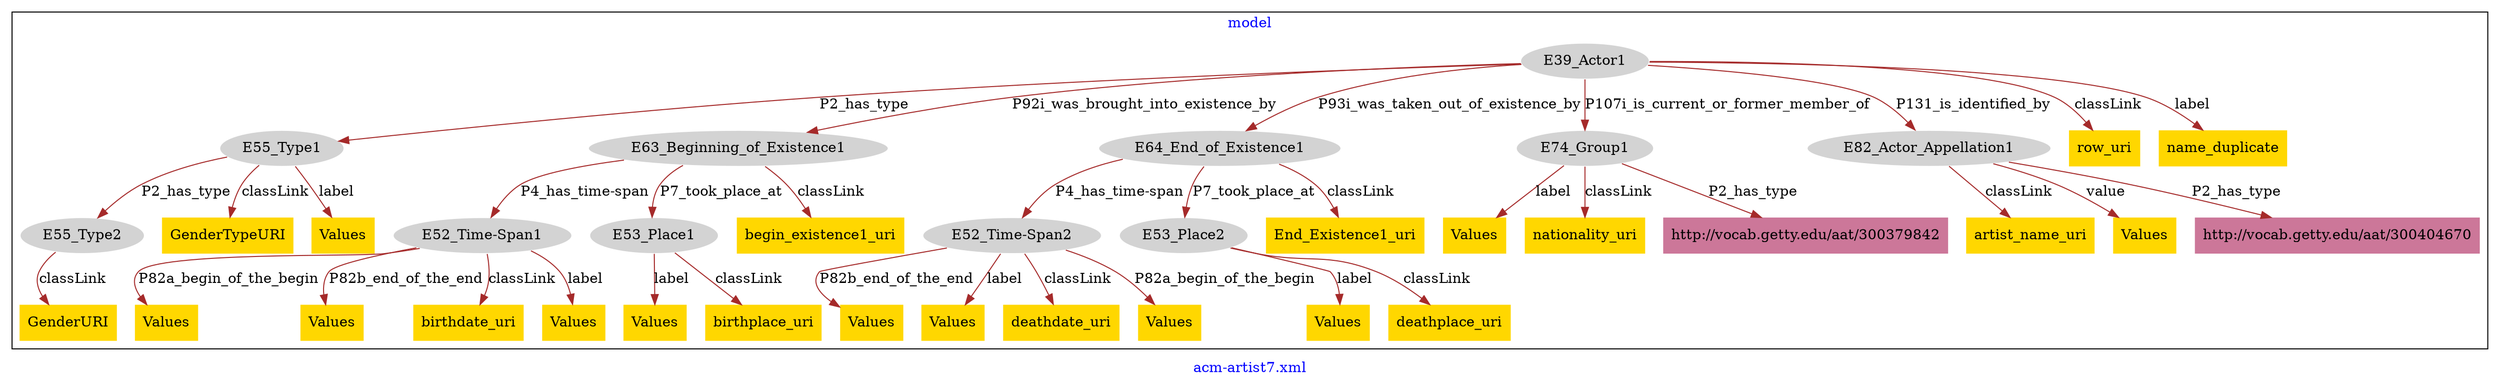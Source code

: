 digraph n0 {
fontcolor="blue"
remincross="true"
label="acm-artist7.xml"
subgraph cluster {
label="model"
n2[style="filled",color="white",fillcolor="lightgray",label="E39_Actor1"];
n3[style="filled",color="white",fillcolor="lightgray",label="E55_Type1"];
n4[style="filled",color="white",fillcolor="lightgray",label="E63_Beginning_of_Existence1"];
n5[style="filled",color="white",fillcolor="lightgray",label="E64_End_of_Existence1"];
n6[style="filled",color="white",fillcolor="lightgray",label="E74_Group1"];
n7[style="filled",color="white",fillcolor="lightgray",label="E82_Actor_Appellation1"];
n8[style="filled",color="white",fillcolor="lightgray",label="E55_Type2"];
n9[style="filled",color="white",fillcolor="lightgray",label="E52_Time-Span1"];
n10[style="filled",color="white",fillcolor="lightgray",label="E53_Place1"];
n11[style="filled",color="white",fillcolor="lightgray",label="E52_Time-Span2"];
n12[style="filled",color="white",fillcolor="lightgray",label="E53_Place2"];
n13[shape="plaintext",style="filled",fillcolor="gold",label="Values"];
n14[shape="plaintext",style="filled",fillcolor="gold",label="Values"];
n15[shape="plaintext",style="filled",fillcolor="gold",label="artist_name_uri"];
n16[shape="plaintext",style="filled",fillcolor="gold",label="GenderTypeURI"];
n17[shape="plaintext",style="filled",fillcolor="gold",label="Values"];
n18[shape="plaintext",style="filled",fillcolor="gold",label="Values"];
n19[shape="plaintext",style="filled",fillcolor="gold",label="row_uri"];
n20[shape="plaintext",style="filled",fillcolor="gold",label="Values"];
n21[shape="plaintext",style="filled",fillcolor="gold",label="Values"];
n22[shape="plaintext",style="filled",fillcolor="gold",label="End_Existence1_uri"];
n23[shape="plaintext",style="filled",fillcolor="gold",label="begin_existence1_uri"];
n24[shape="plaintext",style="filled",fillcolor="gold",label="deathplace_uri"];
n25[shape="plaintext",style="filled",fillcolor="gold",label="name_duplicate"];
n26[shape="plaintext",style="filled",fillcolor="gold",label="birthdate_uri"];
n27[shape="plaintext",style="filled",fillcolor="gold",label="Values"];
n28[shape="plaintext",style="filled",fillcolor="gold",label="Values"];
n29[shape="plaintext",style="filled",fillcolor="gold",label="deathdate_uri"];
n30[shape="plaintext",style="filled",fillcolor="gold",label="Values"];
n31[shape="plaintext",style="filled",fillcolor="gold",label="Values"];
n32[shape="plaintext",style="filled",fillcolor="gold",label="birthplace_uri"];
n33[shape="plaintext",style="filled",fillcolor="gold",label="Values"];
n34[shape="plaintext",style="filled",fillcolor="gold",label="nationality_uri"];
n35[shape="plaintext",style="filled",fillcolor="gold",label="GenderURI"];
n36[shape="plaintext",style="filled",fillcolor="#CC7799",label="http://vocab.getty.edu/aat/300404670"];
n37[shape="plaintext",style="filled",fillcolor="#CC7799",label="http://vocab.getty.edu/aat/300379842"];
}
n2 -> n3[color="brown",fontcolor="black",label="P2_has_type"]
n2 -> n4[color="brown",fontcolor="black",label="P92i_was_brought_into_existence_by"]
n2 -> n5[color="brown",fontcolor="black",label="P93i_was_taken_out_of_existence_by"]
n2 -> n6[color="brown",fontcolor="black",label="P107i_is_current_or_former_member_of"]
n2 -> n7[color="brown",fontcolor="black",label="P131_is_identified_by"]
n3 -> n8[color="brown",fontcolor="black",label="P2_has_type"]
n4 -> n9[color="brown",fontcolor="black",label="P4_has_time-span"]
n4 -> n10[color="brown",fontcolor="black",label="P7_took_place_at"]
n5 -> n11[color="brown",fontcolor="black",label="P4_has_time-span"]
n5 -> n12[color="brown",fontcolor="black",label="P7_took_place_at"]
n11 -> n13[color="brown",fontcolor="black",label="P82b_end_of_the_end"]
n11 -> n14[color="brown",fontcolor="black",label="label"]
n7 -> n15[color="brown",fontcolor="black",label="classLink"]
n3 -> n16[color="brown",fontcolor="black",label="classLink"]
n9 -> n17[color="brown",fontcolor="black",label="P82a_begin_of_the_begin"]
n7 -> n18[color="brown",fontcolor="black",label="value"]
n2 -> n19[color="brown",fontcolor="black",label="classLink"]
n12 -> n20[color="brown",fontcolor="black",label="label"]
n9 -> n21[color="brown",fontcolor="black",label="P82b_end_of_the_end"]
n5 -> n22[color="brown",fontcolor="black",label="classLink"]
n4 -> n23[color="brown",fontcolor="black",label="classLink"]
n12 -> n24[color="brown",fontcolor="black",label="classLink"]
n2 -> n25[color="brown",fontcolor="black",label="label"]
n9 -> n26[color="brown",fontcolor="black",label="classLink"]
n10 -> n27[color="brown",fontcolor="black",label="label"]
n3 -> n28[color="brown",fontcolor="black",label="label"]
n11 -> n29[color="brown",fontcolor="black",label="classLink"]
n9 -> n30[color="brown",fontcolor="black",label="label"]
n11 -> n31[color="brown",fontcolor="black",label="P82a_begin_of_the_begin"]
n10 -> n32[color="brown",fontcolor="black",label="classLink"]
n6 -> n33[color="brown",fontcolor="black",label="label"]
n6 -> n34[color="brown",fontcolor="black",label="classLink"]
n8 -> n35[color="brown",fontcolor="black",label="classLink"]
n7 -> n36[color="brown",fontcolor="black",label="P2_has_type"]
n6 -> n37[color="brown",fontcolor="black",label="P2_has_type"]
}
